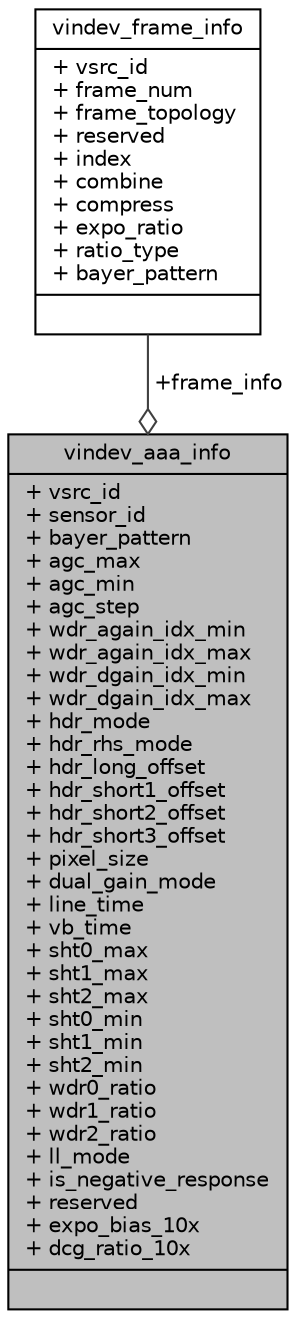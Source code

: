 digraph "vindev_aaa_info"
{
 // INTERACTIVE_SVG=YES
 // LATEX_PDF_SIZE
  bgcolor="transparent";
  edge [fontname="Helvetica",fontsize="10",labelfontname="Helvetica",labelfontsize="10"];
  node [fontname="Helvetica",fontsize="10",shape=record];
  Node1 [label="{vindev_aaa_info\n|+ vsrc_id\l+ sensor_id\l+ bayer_pattern\l+ agc_max\l+ agc_min\l+ agc_step\l+ wdr_again_idx_min\l+ wdr_again_idx_max\l+ wdr_dgain_idx_min\l+ wdr_dgain_idx_max\l+ hdr_mode\l+ hdr_rhs_mode\l+ hdr_long_offset\l+ hdr_short1_offset\l+ hdr_short2_offset\l+ hdr_short3_offset\l+ pixel_size\l+ dual_gain_mode\l+ line_time\l+ vb_time\l+ sht0_max\l+ sht1_max\l+ sht2_max\l+ sht0_min\l+ sht1_min\l+ sht2_min\l+ wdr0_ratio\l+ wdr1_ratio\l+ wdr2_ratio\l+ ll_mode\l+ is_negative_response\l+ reserved\l+ expo_bias_10x\l+ dcg_ratio_10x\l|}",height=0.2,width=0.4,color="black", fillcolor="grey75", style="filled", fontcolor="black",tooltip=" "];
  Node2 -> Node1 [color="grey25",fontsize="10",style="solid",label=" +frame_info" ,arrowhead="odiamond",fontname="Helvetica"];
  Node2 [label="{vindev_frame_info\n|+ vsrc_id\l+ frame_num\l+ frame_topology\l+ reserved\l+ index\l+ combine\l+ compress\l+ expo_ratio\l+ ratio_type\l+ bayer_pattern\l|}",height=0.2,width=0.4,color="black",URL="$d9/db0/structvindev__frame__info.html",tooltip=" "];
}
